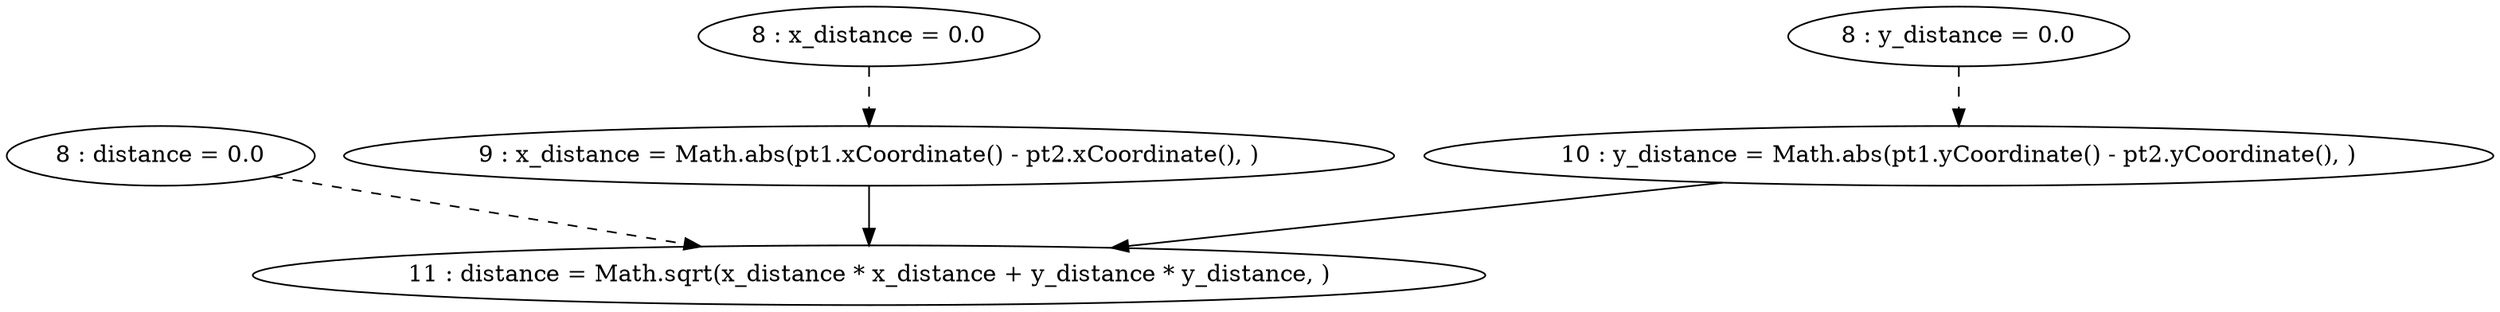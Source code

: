 digraph G {
"8 : distance = 0.0"
"8 : distance = 0.0" -> "11 : distance = Math.sqrt(x_distance * x_distance + y_distance * y_distance, )" [style=dashed]
"8 : x_distance = 0.0"
"8 : x_distance = 0.0" -> "9 : x_distance = Math.abs(pt1.xCoordinate() - pt2.xCoordinate(), )" [style=dashed]
"8 : y_distance = 0.0"
"8 : y_distance = 0.0" -> "10 : y_distance = Math.abs(pt1.yCoordinate() - pt2.yCoordinate(), )" [style=dashed]
"9 : x_distance = Math.abs(pt1.xCoordinate() - pt2.xCoordinate(), )"
"9 : x_distance = Math.abs(pt1.xCoordinate() - pt2.xCoordinate(), )" -> "11 : distance = Math.sqrt(x_distance * x_distance + y_distance * y_distance, )"
"10 : y_distance = Math.abs(pt1.yCoordinate() - pt2.yCoordinate(), )"
"10 : y_distance = Math.abs(pt1.yCoordinate() - pt2.yCoordinate(), )" -> "11 : distance = Math.sqrt(x_distance * x_distance + y_distance * y_distance, )"
"11 : distance = Math.sqrt(x_distance * x_distance + y_distance * y_distance, )"
}